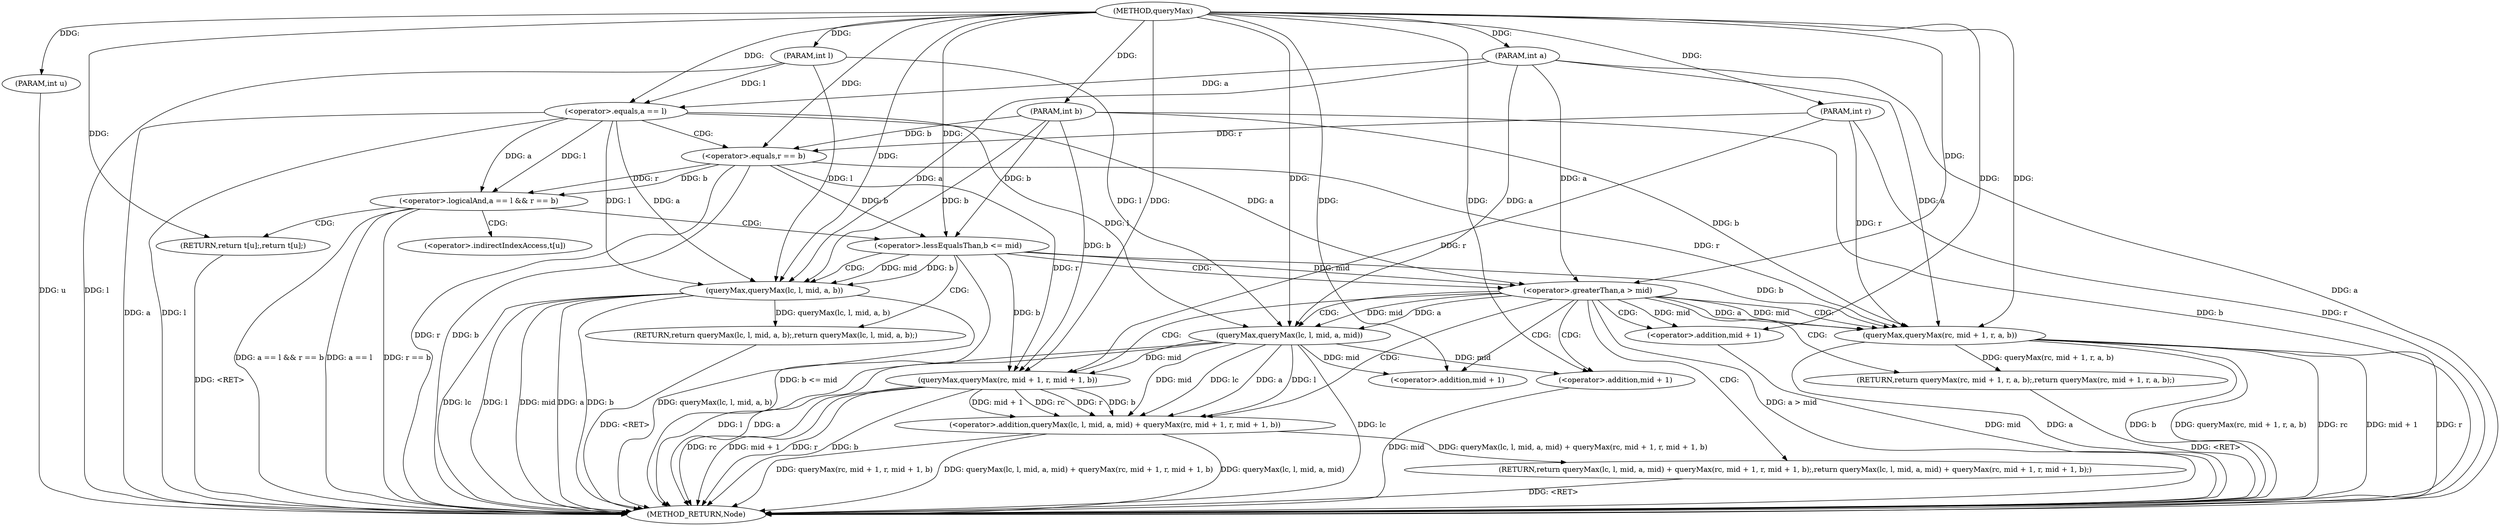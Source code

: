 digraph "queryMax" {  
"1000714" [label = "(METHOD,queryMax)" ]
"1000777" [label = "(METHOD_RETURN,Node)" ]
"1000715" [label = "(PARAM,int u)" ]
"1000716" [label = "(PARAM,int l)" ]
"1000717" [label = "(PARAM,int r)" ]
"1000718" [label = "(PARAM,int a)" ]
"1000719" [label = "(PARAM,int b)" ]
"1000722" [label = "(<operator>.logicalAnd,a == l && r == b)" ]
"1000729" [label = "(RETURN,return t[u];,return t[u];)" ]
"1000734" [label = "(<operator>.lessEqualsThan,b <= mid)" ]
"1000737" [label = "(RETURN,return queryMax(lc, l, mid, a, b);,return queryMax(lc, l, mid, a, b);)" ]
"1000738" [label = "(queryMax,queryMax(lc, l, mid, a, b))" ]
"1000723" [label = "(<operator>.equals,a == l)" ]
"1000726" [label = "(<operator>.equals,r == b)" ]
"1000746" [label = "(<operator>.greaterThan,a > mid)" ]
"1000749" [label = "(RETURN,return queryMax(rc, mid + 1, r, a, b);,return queryMax(rc, mid + 1, r, a, b);)" ]
"1000750" [label = "(queryMax,queryMax(rc, mid + 1, r, a, b))" ]
"1000759" [label = "(RETURN,return queryMax(lc, l, mid, a, mid) + queryMax(rc, mid + 1, r, mid + 1, b);,return queryMax(lc, l, mid, a, mid) + queryMax(rc, mid + 1, r, mid + 1, b);)" ]
"1000760" [label = "(<operator>.addition,queryMax(lc, l, mid, a, mid) + queryMax(rc, mid + 1, r, mid + 1, b))" ]
"1000752" [label = "(<operator>.addition,mid + 1)" ]
"1000761" [label = "(queryMax,queryMax(lc, l, mid, a, mid))" ]
"1000767" [label = "(queryMax,queryMax(rc, mid + 1, r, mid + 1, b))" ]
"1000769" [label = "(<operator>.addition,mid + 1)" ]
"1000773" [label = "(<operator>.addition,mid + 1)" ]
"1000730" [label = "(<operator>.indirectIndexAccess,t[u])" ]
  "1000749" -> "1000777"  [ label = "DDG: <RET>"] 
  "1000759" -> "1000777"  [ label = "DDG: <RET>"] 
  "1000715" -> "1000777"  [ label = "DDG: u"] 
  "1000716" -> "1000777"  [ label = "DDG: l"] 
  "1000717" -> "1000777"  [ label = "DDG: r"] 
  "1000718" -> "1000777"  [ label = "DDG: a"] 
  "1000719" -> "1000777"  [ label = "DDG: b"] 
  "1000723" -> "1000777"  [ label = "DDG: a"] 
  "1000723" -> "1000777"  [ label = "DDG: l"] 
  "1000722" -> "1000777"  [ label = "DDG: a == l"] 
  "1000726" -> "1000777"  [ label = "DDG: r"] 
  "1000726" -> "1000777"  [ label = "DDG: b"] 
  "1000722" -> "1000777"  [ label = "DDG: r == b"] 
  "1000722" -> "1000777"  [ label = "DDG: a == l && r == b"] 
  "1000734" -> "1000777"  [ label = "DDG: b <= mid"] 
  "1000746" -> "1000777"  [ label = "DDG: a > mid"] 
  "1000761" -> "1000777"  [ label = "DDG: lc"] 
  "1000761" -> "1000777"  [ label = "DDG: l"] 
  "1000761" -> "1000777"  [ label = "DDG: a"] 
  "1000760" -> "1000777"  [ label = "DDG: queryMax(lc, l, mid, a, mid)"] 
  "1000767" -> "1000777"  [ label = "DDG: rc"] 
  "1000767" -> "1000777"  [ label = "DDG: mid + 1"] 
  "1000767" -> "1000777"  [ label = "DDG: r"] 
  "1000773" -> "1000777"  [ label = "DDG: mid"] 
  "1000767" -> "1000777"  [ label = "DDG: b"] 
  "1000760" -> "1000777"  [ label = "DDG: queryMax(rc, mid + 1, r, mid + 1, b)"] 
  "1000760" -> "1000777"  [ label = "DDG: queryMax(lc, l, mid, a, mid) + queryMax(rc, mid + 1, r, mid + 1, b)"] 
  "1000750" -> "1000777"  [ label = "DDG: rc"] 
  "1000752" -> "1000777"  [ label = "DDG: mid"] 
  "1000750" -> "1000777"  [ label = "DDG: mid + 1"] 
  "1000750" -> "1000777"  [ label = "DDG: r"] 
  "1000750" -> "1000777"  [ label = "DDG: a"] 
  "1000750" -> "1000777"  [ label = "DDG: b"] 
  "1000750" -> "1000777"  [ label = "DDG: queryMax(rc, mid + 1, r, a, b)"] 
  "1000738" -> "1000777"  [ label = "DDG: lc"] 
  "1000738" -> "1000777"  [ label = "DDG: l"] 
  "1000738" -> "1000777"  [ label = "DDG: mid"] 
  "1000738" -> "1000777"  [ label = "DDG: a"] 
  "1000738" -> "1000777"  [ label = "DDG: b"] 
  "1000738" -> "1000777"  [ label = "DDG: queryMax(lc, l, mid, a, b)"] 
  "1000729" -> "1000777"  [ label = "DDG: <RET>"] 
  "1000737" -> "1000777"  [ label = "DDG: <RET>"] 
  "1000714" -> "1000715"  [ label = "DDG: "] 
  "1000714" -> "1000716"  [ label = "DDG: "] 
  "1000714" -> "1000717"  [ label = "DDG: "] 
  "1000714" -> "1000718"  [ label = "DDG: "] 
  "1000714" -> "1000719"  [ label = "DDG: "] 
  "1000714" -> "1000729"  [ label = "DDG: "] 
  "1000738" -> "1000737"  [ label = "DDG: queryMax(lc, l, mid, a, b)"] 
  "1000723" -> "1000722"  [ label = "DDG: l"] 
  "1000723" -> "1000722"  [ label = "DDG: a"] 
  "1000726" -> "1000722"  [ label = "DDG: r"] 
  "1000726" -> "1000722"  [ label = "DDG: b"] 
  "1000726" -> "1000734"  [ label = "DDG: b"] 
  "1000719" -> "1000734"  [ label = "DDG: b"] 
  "1000714" -> "1000734"  [ label = "DDG: "] 
  "1000718" -> "1000723"  [ label = "DDG: a"] 
  "1000714" -> "1000723"  [ label = "DDG: "] 
  "1000716" -> "1000723"  [ label = "DDG: l"] 
  "1000717" -> "1000726"  [ label = "DDG: r"] 
  "1000714" -> "1000726"  [ label = "DDG: "] 
  "1000719" -> "1000726"  [ label = "DDG: b"] 
  "1000714" -> "1000738"  [ label = "DDG: "] 
  "1000723" -> "1000738"  [ label = "DDG: l"] 
  "1000716" -> "1000738"  [ label = "DDG: l"] 
  "1000734" -> "1000738"  [ label = "DDG: mid"] 
  "1000723" -> "1000738"  [ label = "DDG: a"] 
  "1000718" -> "1000738"  [ label = "DDG: a"] 
  "1000734" -> "1000738"  [ label = "DDG: b"] 
  "1000719" -> "1000738"  [ label = "DDG: b"] 
  "1000750" -> "1000749"  [ label = "DDG: queryMax(rc, mid + 1, r, a, b)"] 
  "1000723" -> "1000746"  [ label = "DDG: a"] 
  "1000718" -> "1000746"  [ label = "DDG: a"] 
  "1000714" -> "1000746"  [ label = "DDG: "] 
  "1000734" -> "1000746"  [ label = "DDG: mid"] 
  "1000760" -> "1000759"  [ label = "DDG: queryMax(lc, l, mid, a, mid) + queryMax(rc, mid + 1, r, mid + 1, b)"] 
  "1000714" -> "1000750"  [ label = "DDG: "] 
  "1000726" -> "1000750"  [ label = "DDG: r"] 
  "1000717" -> "1000750"  [ label = "DDG: r"] 
  "1000746" -> "1000750"  [ label = "DDG: a"] 
  "1000718" -> "1000750"  [ label = "DDG: a"] 
  "1000734" -> "1000750"  [ label = "DDG: b"] 
  "1000719" -> "1000750"  [ label = "DDG: b"] 
  "1000746" -> "1000750"  [ label = "DDG: mid"] 
  "1000767" -> "1000760"  [ label = "DDG: mid + 1"] 
  "1000767" -> "1000760"  [ label = "DDG: rc"] 
  "1000767" -> "1000760"  [ label = "DDG: r"] 
  "1000767" -> "1000760"  [ label = "DDG: b"] 
  "1000761" -> "1000760"  [ label = "DDG: mid"] 
  "1000761" -> "1000760"  [ label = "DDG: lc"] 
  "1000761" -> "1000760"  [ label = "DDG: a"] 
  "1000761" -> "1000760"  [ label = "DDG: l"] 
  "1000746" -> "1000752"  [ label = "DDG: mid"] 
  "1000714" -> "1000752"  [ label = "DDG: "] 
  "1000714" -> "1000761"  [ label = "DDG: "] 
  "1000746" -> "1000761"  [ label = "DDG: mid"] 
  "1000746" -> "1000761"  [ label = "DDG: a"] 
  "1000718" -> "1000761"  [ label = "DDG: a"] 
  "1000723" -> "1000761"  [ label = "DDG: l"] 
  "1000716" -> "1000761"  [ label = "DDG: l"] 
  "1000714" -> "1000767"  [ label = "DDG: "] 
  "1000726" -> "1000767"  [ label = "DDG: r"] 
  "1000717" -> "1000767"  [ label = "DDG: r"] 
  "1000734" -> "1000767"  [ label = "DDG: b"] 
  "1000719" -> "1000767"  [ label = "DDG: b"] 
  "1000761" -> "1000767"  [ label = "DDG: mid"] 
  "1000761" -> "1000769"  [ label = "DDG: mid"] 
  "1000714" -> "1000769"  [ label = "DDG: "] 
  "1000714" -> "1000773"  [ label = "DDG: "] 
  "1000761" -> "1000773"  [ label = "DDG: mid"] 
  "1000722" -> "1000729"  [ label = "CDG: "] 
  "1000722" -> "1000734"  [ label = "CDG: "] 
  "1000722" -> "1000730"  [ label = "CDG: "] 
  "1000734" -> "1000737"  [ label = "CDG: "] 
  "1000734" -> "1000738"  [ label = "CDG: "] 
  "1000734" -> "1000746"  [ label = "CDG: "] 
  "1000723" -> "1000726"  [ label = "CDG: "] 
  "1000746" -> "1000760"  [ label = "CDG: "] 
  "1000746" -> "1000750"  [ label = "CDG: "] 
  "1000746" -> "1000761"  [ label = "CDG: "] 
  "1000746" -> "1000769"  [ label = "CDG: "] 
  "1000746" -> "1000773"  [ label = "CDG: "] 
  "1000746" -> "1000767"  [ label = "CDG: "] 
  "1000746" -> "1000752"  [ label = "CDG: "] 
  "1000746" -> "1000749"  [ label = "CDG: "] 
  "1000746" -> "1000759"  [ label = "CDG: "] 
}
